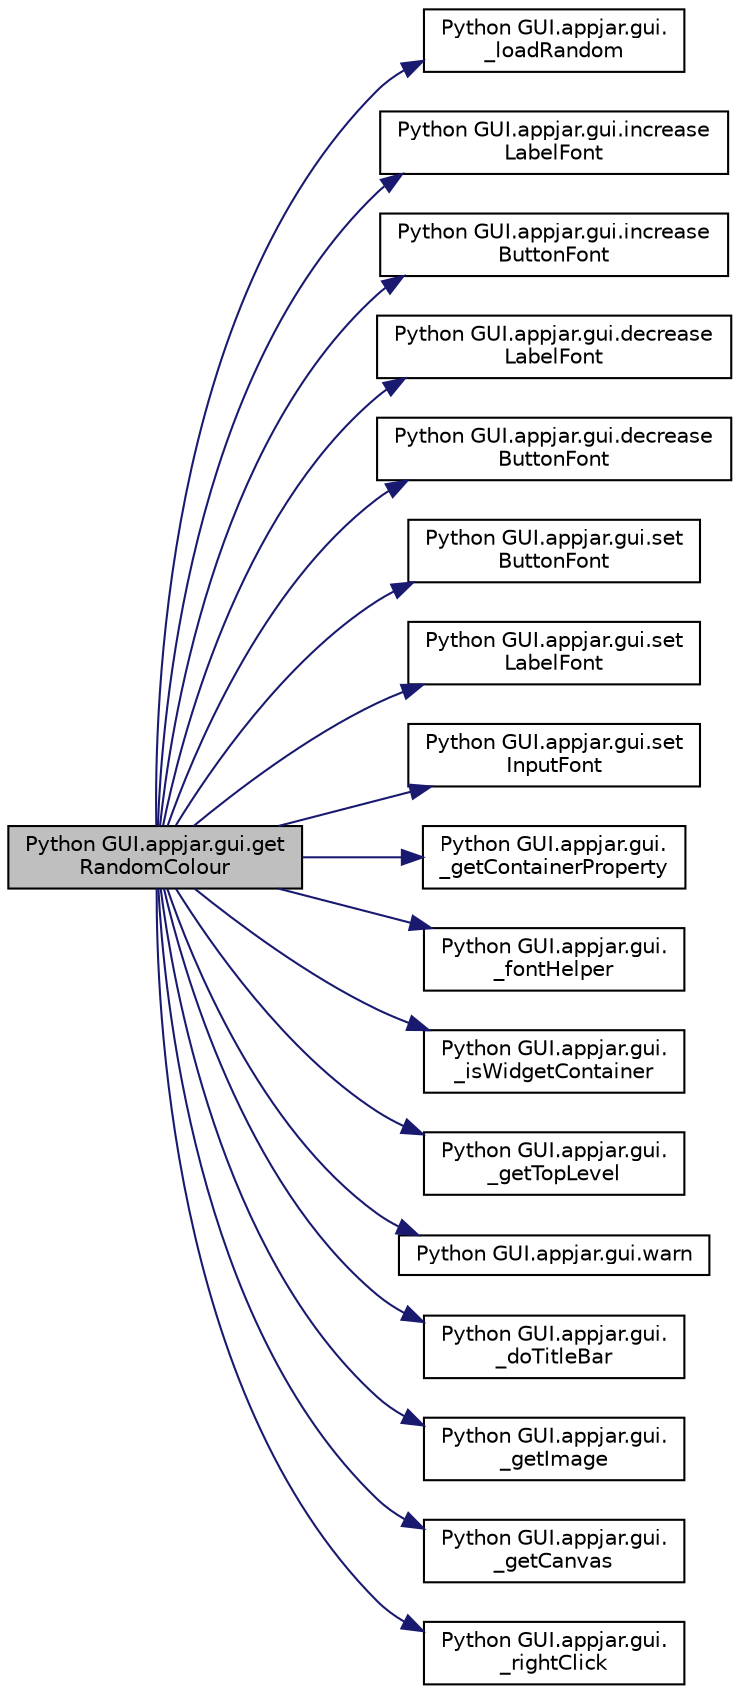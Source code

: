 digraph "Python GUI.appjar.gui.getRandomColour"
{
  edge [fontname="Helvetica",fontsize="10",labelfontname="Helvetica",labelfontsize="10"];
  node [fontname="Helvetica",fontsize="10",shape=record];
  rankdir="LR";
  Node1313 [label="Python GUI.appjar.gui.get\lRandomColour",height=0.2,width=0.4,color="black", fillcolor="grey75", style="filled", fontcolor="black"];
  Node1313 -> Node1314 [color="midnightblue",fontsize="10",style="solid",fontname="Helvetica"];
  Node1314 [label="Python GUI.appjar.gui.\l_loadRandom",height=0.2,width=0.4,color="black", fillcolor="white", style="filled",URL="$class_python_01_g_u_i_1_1appjar_1_1gui.html#a6967fe551942eafe396ca6c10af8a794",tooltip="library loaders - on demand loading of different classes "];
  Node1313 -> Node1315 [color="midnightblue",fontsize="10",style="solid",fontname="Helvetica"];
  Node1315 [label="Python GUI.appjar.gui.increase\lLabelFont",height=0.2,width=0.4,color="black", fillcolor="white", style="filled",URL="$class_python_01_g_u_i_1_1appjar_1_1gui.html#acda65198e251d124bffee2cedf798b46"];
  Node1313 -> Node1316 [color="midnightblue",fontsize="10",style="solid",fontname="Helvetica"];
  Node1316 [label="Python GUI.appjar.gui.increase\lButtonFont",height=0.2,width=0.4,color="black", fillcolor="white", style="filled",URL="$class_python_01_g_u_i_1_1appjar_1_1gui.html#a9a11bf1fe070ad99a3456d8c952bf377"];
  Node1313 -> Node1317 [color="midnightblue",fontsize="10",style="solid",fontname="Helvetica"];
  Node1317 [label="Python GUI.appjar.gui.decrease\lLabelFont",height=0.2,width=0.4,color="black", fillcolor="white", style="filled",URL="$class_python_01_g_u_i_1_1appjar_1_1gui.html#afe28d8ae7f4a7a1de0f4441124250393"];
  Node1313 -> Node1318 [color="midnightblue",fontsize="10",style="solid",fontname="Helvetica"];
  Node1318 [label="Python GUI.appjar.gui.decrease\lButtonFont",height=0.2,width=0.4,color="black", fillcolor="white", style="filled",URL="$class_python_01_g_u_i_1_1appjar_1_1gui.html#a3537050e9f1d50ee4c3482dbe02471f7"];
  Node1313 -> Node1319 [color="midnightblue",fontsize="10",style="solid",fontname="Helvetica"];
  Node1319 [label="Python GUI.appjar.gui.set\lButtonFont",height=0.2,width=0.4,color="black", fillcolor="white", style="filled",URL="$class_python_01_g_u_i_1_1appjar_1_1gui.html#afd37f699c85b3df1ca7bd67e6f89ad8f"];
  Node1313 -> Node1320 [color="midnightblue",fontsize="10",style="solid",fontname="Helvetica"];
  Node1320 [label="Python GUI.appjar.gui.set\lLabelFont",height=0.2,width=0.4,color="black", fillcolor="white", style="filled",URL="$class_python_01_g_u_i_1_1appjar_1_1gui.html#a02f74c3bfed58c6e93ee31da2757180c"];
  Node1313 -> Node1321 [color="midnightblue",fontsize="10",style="solid",fontname="Helvetica"];
  Node1321 [label="Python GUI.appjar.gui.set\lInputFont",height=0.2,width=0.4,color="black", fillcolor="white", style="filled",URL="$class_python_01_g_u_i_1_1appjar_1_1gui.html#a6959aa68adb83ffc9d11e4355e560c11"];
  Node1313 -> Node1322 [color="midnightblue",fontsize="10",style="solid",fontname="Helvetica"];
  Node1322 [label="Python GUI.appjar.gui.\l_getContainerProperty",height=0.2,width=0.4,color="black", fillcolor="white", style="filled",URL="$class_python_01_g_u_i_1_1appjar_1_1gui.html#aa0cf90816634eb9855a518e37d864ec1"];
  Node1313 -> Node1323 [color="midnightblue",fontsize="10",style="solid",fontname="Helvetica"];
  Node1323 [label="Python GUI.appjar.gui.\l_fontHelper",height=0.2,width=0.4,color="black", fillcolor="white", style="filled",URL="$class_python_01_g_u_i_1_1appjar_1_1gui.html#ad524a9fe15dc36c8fe7410e1f06d0628"];
  Node1313 -> Node1324 [color="midnightblue",fontsize="10",style="solid",fontname="Helvetica"];
  Node1324 [label="Python GUI.appjar.gui.\l_isWidgetContainer",height=0.2,width=0.4,color="black", fillcolor="white", style="filled",URL="$class_python_01_g_u_i_1_1appjar_1_1gui.html#ab92a55148eed76735b0289a451d4f0da"];
  Node1313 -> Node1325 [color="midnightblue",fontsize="10",style="solid",fontname="Helvetica"];
  Node1325 [label="Python GUI.appjar.gui.\l_getTopLevel",height=0.2,width=0.4,color="black", fillcolor="white", style="filled",URL="$class_python_01_g_u_i_1_1appjar_1_1gui.html#a931a365190d4c36c4de0d6e37d54bb8d"];
  Node1313 -> Node1326 [color="midnightblue",fontsize="10",style="solid",fontname="Helvetica"];
  Node1326 [label="Python GUI.appjar.gui.warn",height=0.2,width=0.4,color="black", fillcolor="white", style="filled",URL="$class_python_01_g_u_i_1_1appjar_1_1gui.html#aa0a271b0b17a802e6d7b598c12bcd930"];
  Node1313 -> Node1327 [color="midnightblue",fontsize="10",style="solid",fontname="Helvetica"];
  Node1327 [label="Python GUI.appjar.gui.\l_doTitleBar",height=0.2,width=0.4,color="black", fillcolor="white", style="filled",URL="$class_python_01_g_u_i_1_1appjar_1_1gui.html#aeb54c22e1ddb1a8e831d3131d6709d11"];
  Node1313 -> Node1328 [color="midnightblue",fontsize="10",style="solid",fontname="Helvetica"];
  Node1328 [label="Python GUI.appjar.gui.\l_getImage",height=0.2,width=0.4,color="black", fillcolor="white", style="filled",URL="$class_python_01_g_u_i_1_1appjar_1_1gui.html#ac0c2f9d056aac7985472c28199f36e7c"];
  Node1313 -> Node1329 [color="midnightblue",fontsize="10",style="solid",fontname="Helvetica"];
  Node1329 [label="Python GUI.appjar.gui.\l_getCanvas",height=0.2,width=0.4,color="black", fillcolor="white", style="filled",URL="$class_python_01_g_u_i_1_1appjar_1_1gui.html#a2c24ffa66133788852e5c24e7ac5aa16"];
  Node1313 -> Node1330 [color="midnightblue",fontsize="10",style="solid",fontname="Helvetica"];
  Node1330 [label="Python GUI.appjar.gui.\l_rightClick",height=0.2,width=0.4,color="black", fillcolor="white", style="filled",URL="$class_python_01_g_u_i_1_1appjar_1_1gui.html#ad2abf01e82ed05924ddca8213cd34393"];
}
